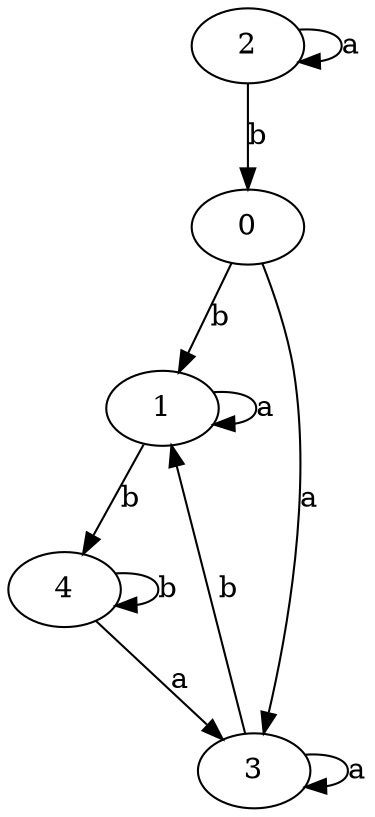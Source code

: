 digraph {
 ranksep=0.5;
 d2tdocpreamble = "\usetikzlibrary{automata}";
 d2tfigpreamble = "\tikzstyle{every state}= [ draw=blue!50,very thick,fill=blue!20]  \tikzstyle{auto}= [fill=white]";
 node [style="state"];
 edge [lblstyle="auto",topath="bend right", len=4  ]
  "0" [label="0",];
  "1" [label="1",];
  "2" [label="2",style = "state, accepting"];
  "3" [label="3",];
  "4" [label="4",style = "state, initial"];
  "0" -> "1" [label="b"];
  "0" -> "3" [label="a"];
  "1" -> "1" [label="a",topath="loop above"];
  "1" -> "4" [label="b"];
  "2" -> "0" [label="b"];
  "2" -> "2" [label="a",topath="loop above"];
  "3" -> "1" [label="b"];
  "3" -> "3" [label="a",topath="loop above"];
  "4" -> "3" [label="a"];
  "4" -> "4" [label="b",topath="loop above"];
}